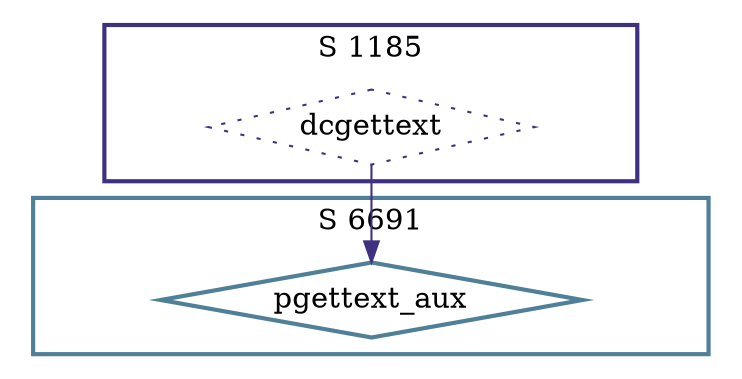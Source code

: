 digraph G {
  ratio=0.500000;
  "UV dcgettext (1185)" [shape=diamond, label="dcgettext", color="#403080",
                         style=dotted];
  "UV pgettext_aux (6691)" [shape=diamond, label="pgettext_aux",
                            color="#508098", style=bold];
  
  subgraph cluster_1185 { label="S 1185";
    color="#403080";
    style=bold;
    "UV dcgettext (1185)"; };
  subgraph cluster_6691 { label="S 6691";
    color="#508098";
    style=bold;
    "UV pgettext_aux (6691)"; };
  
  "UV dcgettext (1185)" -> "UV pgettext_aux (6691)" [color="#403080"];
  
  }